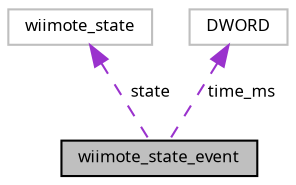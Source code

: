 digraph "wiimote_state_event"
{
  bgcolor="transparent";
  edge [fontname="FreeSans.ttf",fontsize="8",labelfontname="FreeSans.ttf",labelfontsize="8"];
  node [fontname="FreeSans.ttf",fontsize="8",shape=record];
  Node1 [label="wiimote_state_event",height=0.2,width=0.4,color="black", fillcolor="grey75", style="filled" fontcolor="black"];
  Node2 -> Node1 [dir="back",color="darkorchid3",fontsize="8",style="dashed",label=" state" ,fontname="FreeSans.ttf"];
  Node2 [label="wiimote_state",height=0.2,width=0.4,color="grey75"];
  Node3 -> Node1 [dir="back",color="darkorchid3",fontsize="8",style="dashed",label=" time_ms" ,fontname="FreeSans.ttf"];
  Node3 [label="DWORD",height=0.2,width=0.4,color="grey75"];
}
